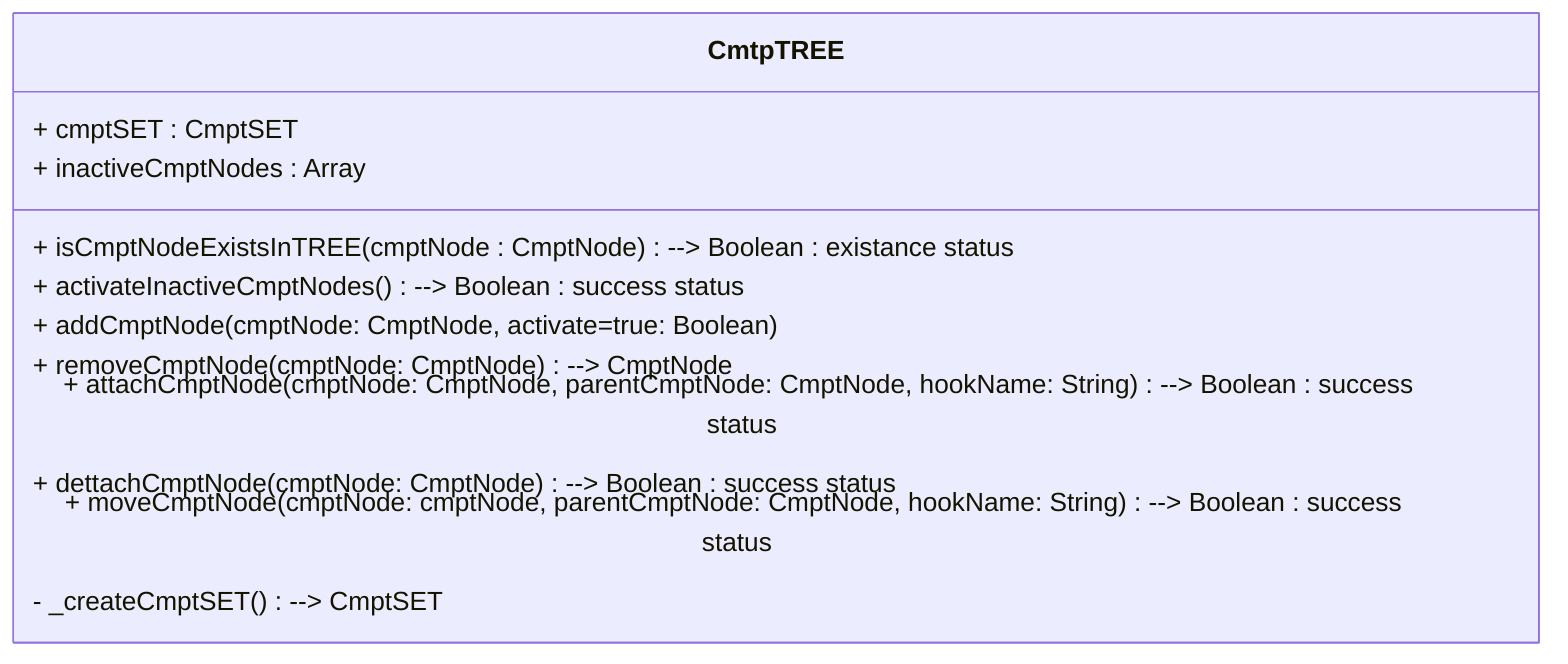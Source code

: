 classDiagram
class CmtpTREE {
   + cmptSET : CmptSET
   + inactiveCmptNodes : Array

   + isCmptNodeExistsInTREE (cmptNode : CmptNode) --> Boolean : existance status

   + activateInactiveCmptNodes () --> Boolean : success status
   
   + addCmptNode (cmptNode: CmptNode, activate=true: Boolean)
   
   + removeCmptNode (cmptNode: CmptNode) --> CmptNode
   
   + attachCmptNode (cmptNode: CmptNode, parentCmptNode: CmptNode, hookName: String) --> Boolean : success status

   + dettachCmptNode (cmptNode: CmptNode) --> Boolean : success status

   + moveCmptNode (cmptNode: cmptNode, parentCmptNode: CmptNode, hookName: String) --> Boolean : success status

   - _createCmptSET () --> CmptSET

}